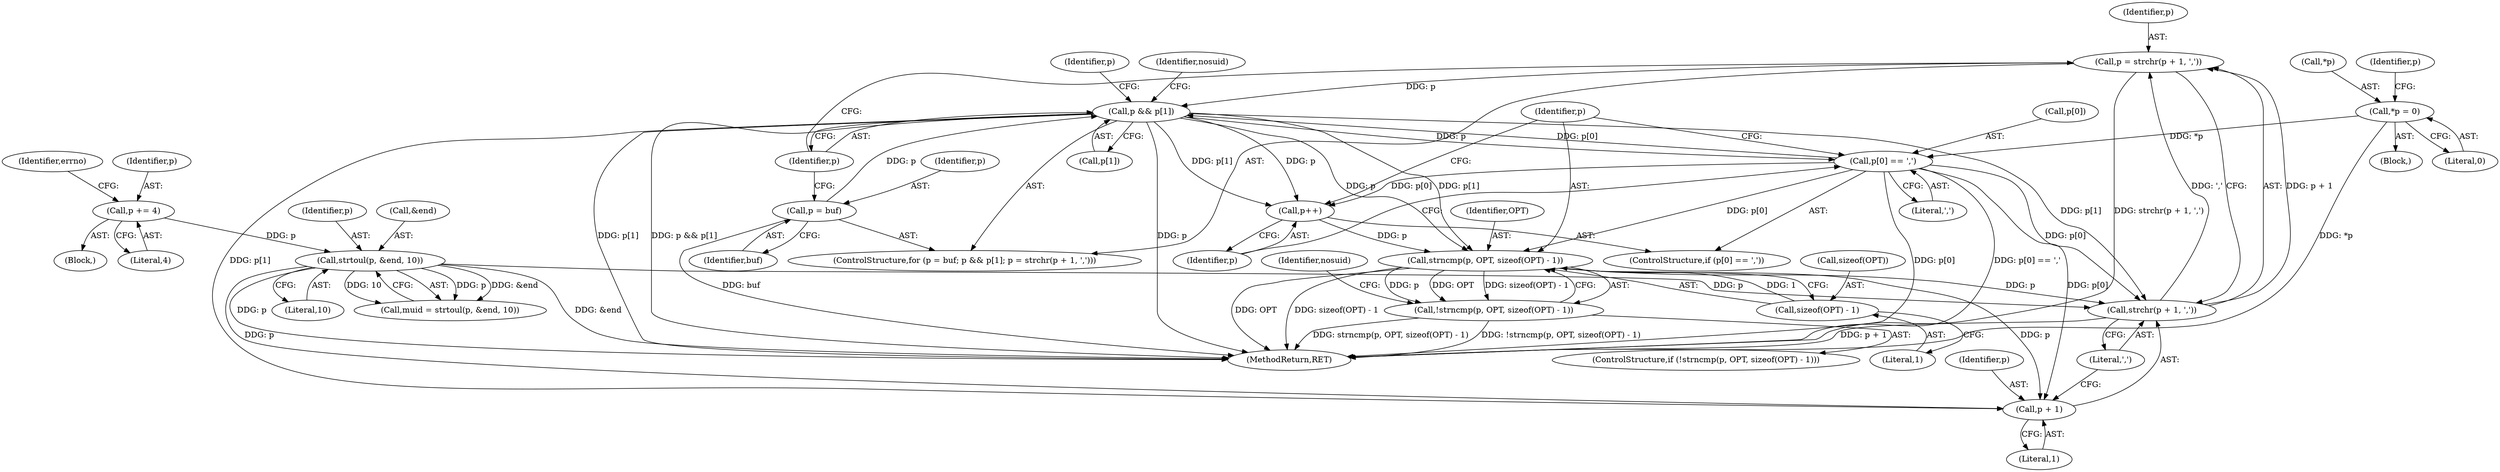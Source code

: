 digraph "0_enlightment_666df815cd86a50343859bce36c5cf968c5f38b0@API" {
"1000626" [label="(Call,p = strchr(p + 1, ','))"];
"1000628" [label="(Call,strchr(p + 1, ','))"];
"1000621" [label="(Call,p && p[1])"];
"1000626" [label="(Call,p = strchr(p + 1, ','))"];
"1000635" [label="(Call,p[0] == ',')"];
"1000572" [label="(Call,*p = 0)"];
"1000618" [label="(Call,p = buf)"];
"1000679" [label="(Call,strtoul(p, &end, 10))"];
"1000671" [label="(Call,p += 4)"];
"1000644" [label="(Call,strncmp(p, OPT, sizeof(OPT) - 1))"];
"1000640" [label="(Call,p++)"];
"1000647" [label="(Call,sizeof(OPT) - 1)"];
"1000629" [label="(Call,p + 1)"];
"1000643" [label="(Call,!strncmp(p, OPT, sizeof(OPT) - 1))"];
"1000641" [label="(Identifier,p)"];
"1000680" [label="(Identifier,p)"];
"1000681" [label="(Call,&end)"];
"1000618" [label="(Call,p = buf)"];
"1000640" [label="(Call,p++)"];
"1000637" [label="(Identifier,p)"];
"1000634" [label="(ControlStructure,if (p[0] == ','))"];
"1000673" [label="(Literal,4)"];
"1000621" [label="(Call,p && p[1])"];
"1000622" [label="(Identifier,p)"];
"1000672" [label="(Identifier,p)"];
"1000572" [label="(Call,*p = 0)"];
"1000619" [label="(Identifier,p)"];
"1000627" [label="(Identifier,p)"];
"1000552" [label="(Block,)"];
"1000650" [label="(Literal,1)"];
"1000630" [label="(Identifier,p)"];
"1000675" [label="(Identifier,errno)"];
"1000636" [label="(Call,p[0])"];
"1000671" [label="(Call,p += 4)"];
"1000628" [label="(Call,strchr(p + 1, ','))"];
"1000647" [label="(Call,sizeof(OPT) - 1)"];
"1000577" [label="(Identifier,p)"];
"1000632" [label="(Literal,',')"];
"1000645" [label="(Identifier,p)"];
"1000670" [label="(Block,)"];
"1000626" [label="(Call,p = strchr(p + 1, ','))"];
"1000646" [label="(Identifier,OPT)"];
"1000683" [label="(Literal,10)"];
"1000629" [label="(Call,p + 1)"];
"1000573" [label="(Call,*p)"];
"1000648" [label="(Call,sizeof(OPT))"];
"1000717" [label="(Identifier,nosuid)"];
"1000639" [label="(Literal,',')"];
"1000575" [label="(Literal,0)"];
"1000644" [label="(Call,strncmp(p, OPT, sizeof(OPT) - 1))"];
"1000620" [label="(Identifier,buf)"];
"1000643" [label="(Call,!strncmp(p, OPT, sizeof(OPT) - 1))"];
"1000642" [label="(ControlStructure,if (!strncmp(p, OPT, sizeof(OPT) - 1)))"];
"1000730" [label="(MethodReturn,RET)"];
"1000617" [label="(ControlStructure,for (p = buf; p && p[1]; p = strchr(p + 1, ',')))"];
"1000677" [label="(Call,muid = strtoul(p, &end, 10))"];
"1000653" [label="(Identifier,nosuid)"];
"1000623" [label="(Call,p[1])"];
"1000679" [label="(Call,strtoul(p, &end, 10))"];
"1000631" [label="(Literal,1)"];
"1000635" [label="(Call,p[0] == ',')"];
"1000626" -> "1000617"  [label="AST: "];
"1000626" -> "1000628"  [label="CFG: "];
"1000627" -> "1000626"  [label="AST: "];
"1000628" -> "1000626"  [label="AST: "];
"1000622" -> "1000626"  [label="CFG: "];
"1000626" -> "1000730"  [label="DDG: strchr(p + 1, ',')"];
"1000626" -> "1000621"  [label="DDG: p"];
"1000628" -> "1000626"  [label="DDG: p + 1"];
"1000628" -> "1000626"  [label="DDG: ','"];
"1000628" -> "1000632"  [label="CFG: "];
"1000629" -> "1000628"  [label="AST: "];
"1000632" -> "1000628"  [label="AST: "];
"1000628" -> "1000730"  [label="DDG: p + 1"];
"1000621" -> "1000628"  [label="DDG: p[1]"];
"1000679" -> "1000628"  [label="DDG: p"];
"1000635" -> "1000628"  [label="DDG: p[0]"];
"1000644" -> "1000628"  [label="DDG: p"];
"1000621" -> "1000617"  [label="AST: "];
"1000621" -> "1000622"  [label="CFG: "];
"1000621" -> "1000623"  [label="CFG: "];
"1000622" -> "1000621"  [label="AST: "];
"1000623" -> "1000621"  [label="AST: "];
"1000637" -> "1000621"  [label="CFG: "];
"1000717" -> "1000621"  [label="CFG: "];
"1000621" -> "1000730"  [label="DDG: p"];
"1000621" -> "1000730"  [label="DDG: p[1]"];
"1000621" -> "1000730"  [label="DDG: p && p[1]"];
"1000635" -> "1000621"  [label="DDG: p[0]"];
"1000618" -> "1000621"  [label="DDG: p"];
"1000621" -> "1000629"  [label="DDG: p[1]"];
"1000621" -> "1000635"  [label="DDG: p"];
"1000621" -> "1000640"  [label="DDG: p"];
"1000621" -> "1000640"  [label="DDG: p[1]"];
"1000621" -> "1000644"  [label="DDG: p[1]"];
"1000621" -> "1000644"  [label="DDG: p"];
"1000635" -> "1000634"  [label="AST: "];
"1000635" -> "1000639"  [label="CFG: "];
"1000636" -> "1000635"  [label="AST: "];
"1000639" -> "1000635"  [label="AST: "];
"1000641" -> "1000635"  [label="CFG: "];
"1000645" -> "1000635"  [label="CFG: "];
"1000635" -> "1000730"  [label="DDG: p[0] == ','"];
"1000635" -> "1000730"  [label="DDG: p[0]"];
"1000635" -> "1000629"  [label="DDG: p[0]"];
"1000572" -> "1000635"  [label="DDG: *p"];
"1000635" -> "1000640"  [label="DDG: p[0]"];
"1000635" -> "1000644"  [label="DDG: p[0]"];
"1000572" -> "1000552"  [label="AST: "];
"1000572" -> "1000575"  [label="CFG: "];
"1000573" -> "1000572"  [label="AST: "];
"1000575" -> "1000572"  [label="AST: "];
"1000577" -> "1000572"  [label="CFG: "];
"1000572" -> "1000730"  [label="DDG: *p"];
"1000618" -> "1000617"  [label="AST: "];
"1000618" -> "1000620"  [label="CFG: "];
"1000619" -> "1000618"  [label="AST: "];
"1000620" -> "1000618"  [label="AST: "];
"1000622" -> "1000618"  [label="CFG: "];
"1000618" -> "1000730"  [label="DDG: buf"];
"1000679" -> "1000677"  [label="AST: "];
"1000679" -> "1000683"  [label="CFG: "];
"1000680" -> "1000679"  [label="AST: "];
"1000681" -> "1000679"  [label="AST: "];
"1000683" -> "1000679"  [label="AST: "];
"1000677" -> "1000679"  [label="CFG: "];
"1000679" -> "1000730"  [label="DDG: &end"];
"1000679" -> "1000730"  [label="DDG: p"];
"1000679" -> "1000629"  [label="DDG: p"];
"1000679" -> "1000677"  [label="DDG: p"];
"1000679" -> "1000677"  [label="DDG: &end"];
"1000679" -> "1000677"  [label="DDG: 10"];
"1000671" -> "1000679"  [label="DDG: p"];
"1000671" -> "1000670"  [label="AST: "];
"1000671" -> "1000673"  [label="CFG: "];
"1000672" -> "1000671"  [label="AST: "];
"1000673" -> "1000671"  [label="AST: "];
"1000675" -> "1000671"  [label="CFG: "];
"1000644" -> "1000643"  [label="AST: "];
"1000644" -> "1000647"  [label="CFG: "];
"1000645" -> "1000644"  [label="AST: "];
"1000646" -> "1000644"  [label="AST: "];
"1000647" -> "1000644"  [label="AST: "];
"1000643" -> "1000644"  [label="CFG: "];
"1000644" -> "1000730"  [label="DDG: OPT"];
"1000644" -> "1000730"  [label="DDG: sizeof(OPT) - 1"];
"1000644" -> "1000629"  [label="DDG: p"];
"1000644" -> "1000643"  [label="DDG: p"];
"1000644" -> "1000643"  [label="DDG: OPT"];
"1000644" -> "1000643"  [label="DDG: sizeof(OPT) - 1"];
"1000640" -> "1000644"  [label="DDG: p"];
"1000647" -> "1000644"  [label="DDG: 1"];
"1000640" -> "1000634"  [label="AST: "];
"1000640" -> "1000641"  [label="CFG: "];
"1000641" -> "1000640"  [label="AST: "];
"1000645" -> "1000640"  [label="CFG: "];
"1000647" -> "1000650"  [label="CFG: "];
"1000648" -> "1000647"  [label="AST: "];
"1000650" -> "1000647"  [label="AST: "];
"1000629" -> "1000631"  [label="CFG: "];
"1000630" -> "1000629"  [label="AST: "];
"1000631" -> "1000629"  [label="AST: "];
"1000632" -> "1000629"  [label="CFG: "];
"1000643" -> "1000642"  [label="AST: "];
"1000653" -> "1000643"  [label="CFG: "];
"1000643" -> "1000730"  [label="DDG: !strncmp(p, OPT, sizeof(OPT) - 1)"];
"1000643" -> "1000730"  [label="DDG: strncmp(p, OPT, sizeof(OPT) - 1)"];
}
